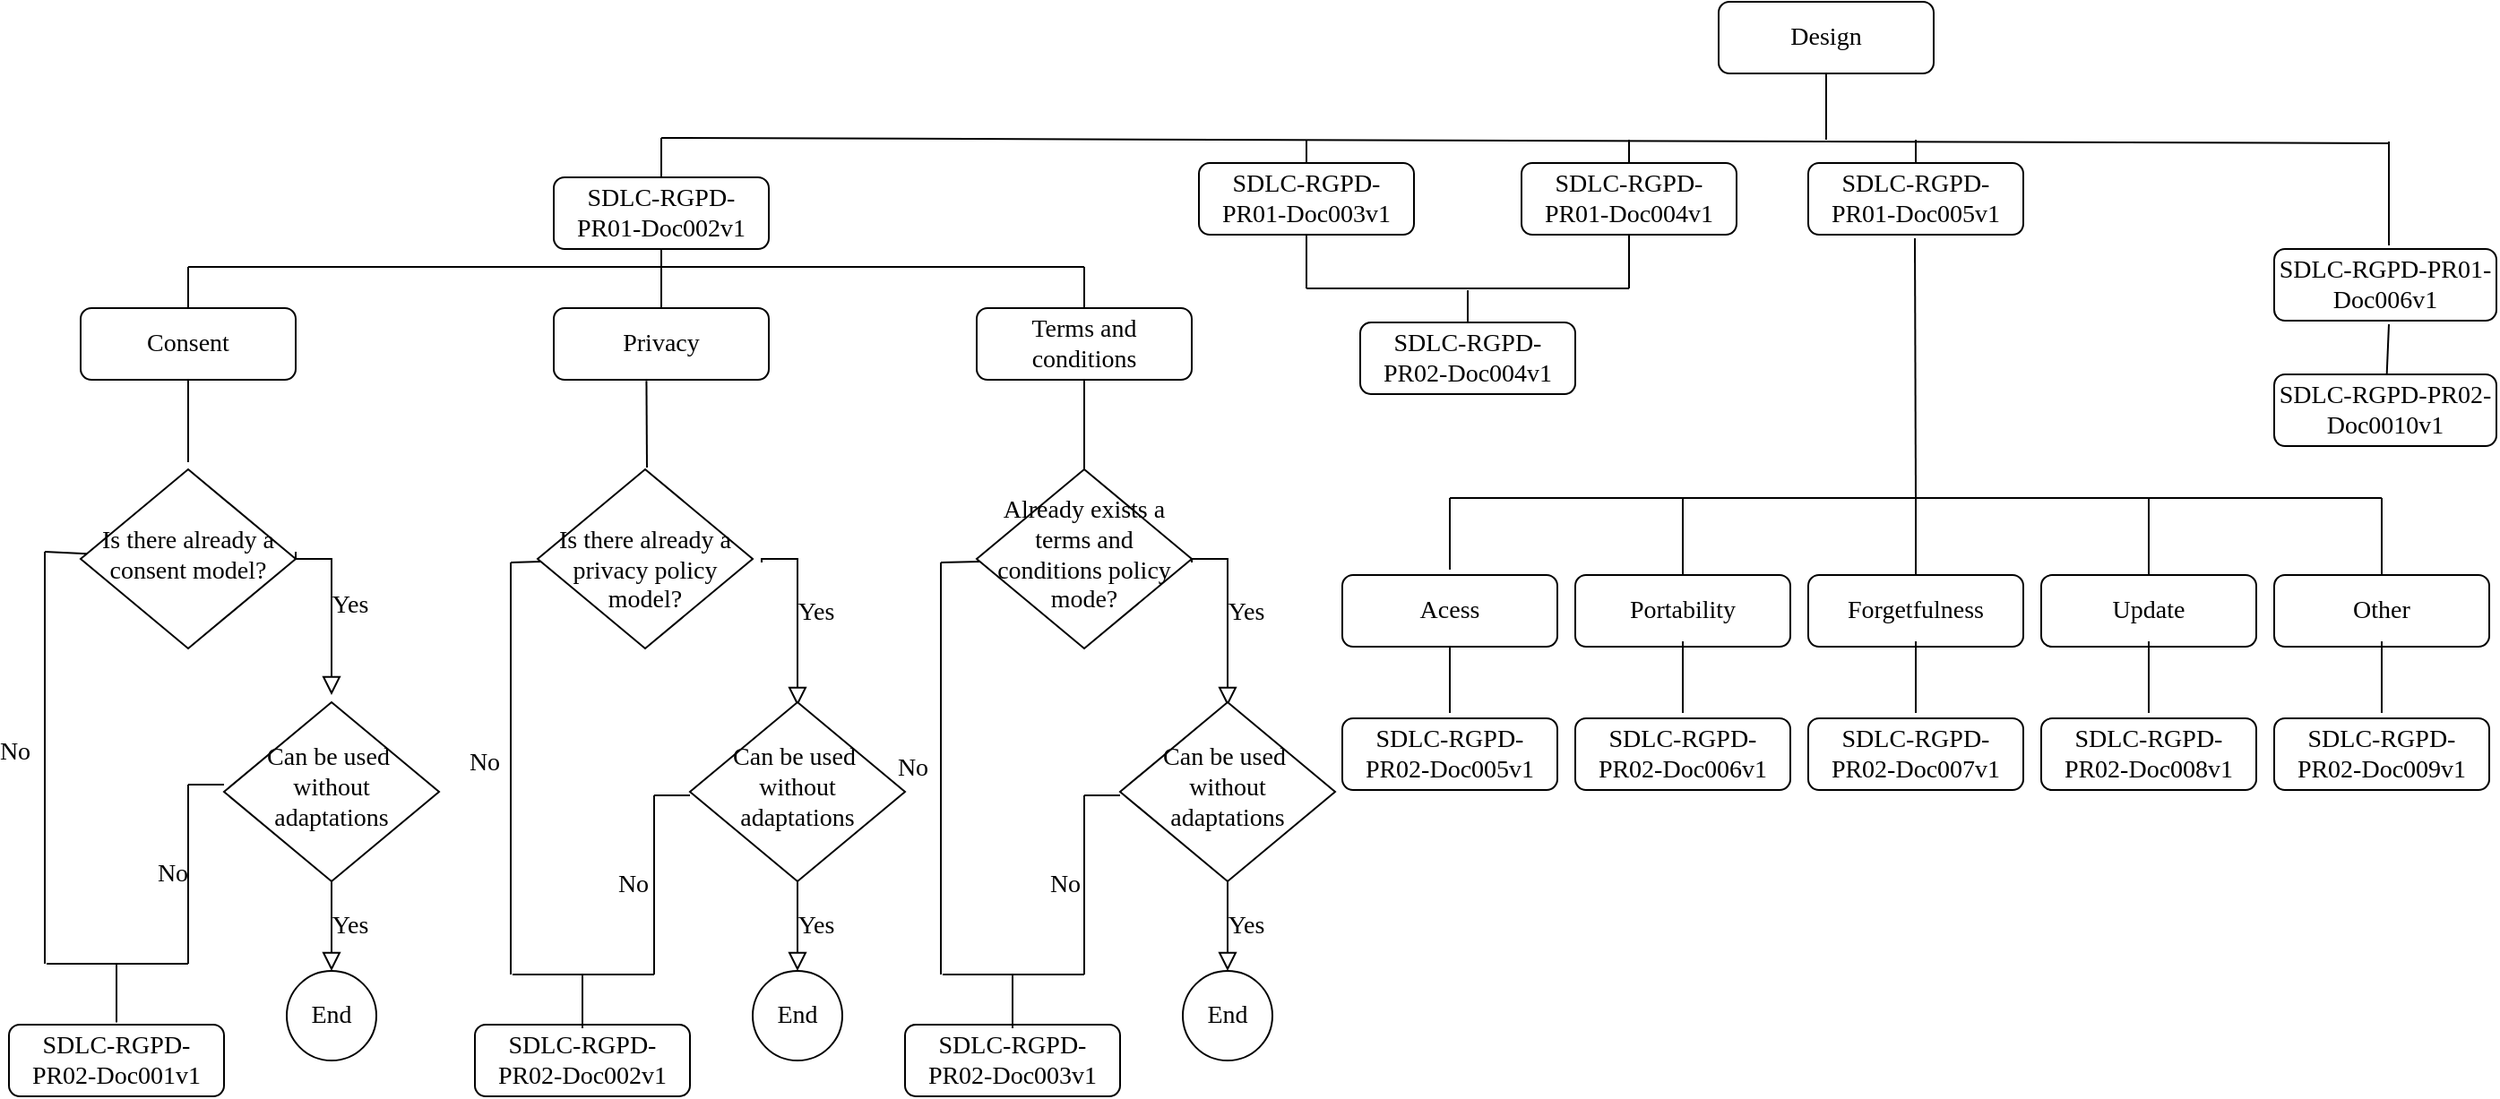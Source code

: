 <mxfile version="20.3.0" type="device"><diagram id="m41Mt6qgyjIkCpjuTk6R" name="Page-1"><mxGraphModel dx="1261" dy="821" grid="1" gridSize="10" guides="1" tooltips="1" connect="1" arrows="1" fold="1" page="1" pageScale="1" pageWidth="827" pageHeight="1169" math="0" shadow="0"><root><mxCell id="0"/><mxCell id="1" parent="0"/><mxCell id="5TVKso79k5xgkCnNVfbI-96" value="Design" style="rounded=1;whiteSpace=wrap;html=1;fontSize=14;glass=0;strokeWidth=1;shadow=0;fontStyle=0;direction=east;fontFamily=Verdana;" parent="1" vertex="1"><mxGeometry x="1474" y="540" width="120" height="40" as="geometry"/></mxCell><mxCell id="5TVKso79k5xgkCnNVfbI-97" value="SDLC-RGPD-PR02-Doc001v1" style="rounded=1;whiteSpace=wrap;html=1;fontSize=14;glass=0;strokeWidth=1;shadow=0;fontStyle=0;direction=east;fontFamily=Verdana;" parent="1" vertex="1"><mxGeometry x="520" y="1111" width="120" height="40" as="geometry"/></mxCell><mxCell id="5TVKso79k5xgkCnNVfbI-98" value="" style="endArrow=none;html=1;fontSize=14;fontStyle=0;fontFamily=Verdana;" parent="1" edge="1"><mxGeometry width="50" height="50" relative="1" as="geometry"><mxPoint x="884" y="616" as="sourcePoint"/><mxPoint x="1848" y="619" as="targetPoint"/></mxGeometry></mxCell><mxCell id="5TVKso79k5xgkCnNVfbI-99" value="" style="endArrow=none;html=1;exitX=0.5;exitY=0;exitDx=0;exitDy=0;fontSize=14;fontStyle=0;fontFamily=Verdana;" parent="1" source="5TVKso79k5xgkCnNVfbI-142" edge="1"><mxGeometry width="50" height="50" relative="1" as="geometry"><mxPoint x="884" y="634" as="sourcePoint"/><mxPoint x="884" y="616" as="targetPoint"/></mxGeometry></mxCell><mxCell id="5TVKso79k5xgkCnNVfbI-100" value="" style="endArrow=none;html=1;exitX=0.5;exitY=1;exitDx=0;exitDy=0;fontSize=14;fontStyle=0;entryX=0.5;entryY=1;entryDx=0;entryDy=0;fontFamily=Verdana;" parent="1" source="5TVKso79k5xgkCnNVfbI-101" edge="1"><mxGeometry width="50" height="50" relative="1" as="geometry"><mxPoint x="619.5" y="757" as="sourcePoint"/><mxPoint x="620" y="797" as="targetPoint"/></mxGeometry></mxCell><mxCell id="5TVKso79k5xgkCnNVfbI-101" value="Consent" style="rounded=1;whiteSpace=wrap;html=1;fontSize=14;glass=0;strokeWidth=1;shadow=0;fontStyle=0;direction=east;fontFamily=Verdana;" parent="1" vertex="1"><mxGeometry x="560" y="711" width="120" height="40" as="geometry"/></mxCell><mxCell id="5TVKso79k5xgkCnNVfbI-102" value="" style="endArrow=none;html=1;exitX=0.5;exitY=1;exitDx=0;exitDy=0;fontSize=14;fontStyle=0;fontFamily=Verdana;" parent="1" source="5TVKso79k5xgkCnNVfbI-165" edge="1"><mxGeometry width="50" height="50" relative="1" as="geometry"><mxPoint x="1413.5" y="672" as="sourcePoint"/><mxPoint x="1424" y="700" as="targetPoint"/></mxGeometry></mxCell><mxCell id="5TVKso79k5xgkCnNVfbI-103" value="" style="endArrow=none;html=1;entryX=0.5;entryY=0;entryDx=0;entryDy=0;fontSize=14;fontStyle=0;exitX=0.5;exitY=0;exitDx=0;exitDy=0;fontFamily=Verdana;" parent="1" target="5TVKso79k5xgkCnNVfbI-104" edge="1"><mxGeometry width="50" height="50" relative="1" as="geometry"><mxPoint x="1334" y="701" as="sourcePoint"/><mxPoint x="1323.5" y="721" as="targetPoint"/></mxGeometry></mxCell><mxCell id="5TVKso79k5xgkCnNVfbI-104" value="SDLC-RGPD-PR02-Doc004v1" style="rounded=1;whiteSpace=wrap;html=1;fontSize=14;glass=0;strokeWidth=1;shadow=0;fontStyle=0;direction=east;fontFamily=Verdana;" parent="1" vertex="1"><mxGeometry x="1274" y="719" width="120" height="40" as="geometry"/></mxCell><mxCell id="5TVKso79k5xgkCnNVfbI-105" value="" style="endArrow=none;html=1;fontSize=14;fontStyle=0;fontFamily=Verdana;" parent="1" edge="1"><mxGeometry width="50" height="50" relative="1" as="geometry"><mxPoint x="1244" y="700" as="sourcePoint"/><mxPoint x="1424" y="700" as="targetPoint"/><Array as="points"><mxPoint x="1334" y="700"/></Array></mxGeometry></mxCell><mxCell id="5TVKso79k5xgkCnNVfbI-106" value="" style="endArrow=none;html=1;exitX=0.5;exitY=0;exitDx=0;exitDy=0;fontSize=14;fontStyle=0;fontFamily=Verdana;" parent="1" source="5TVKso79k5xgkCnNVfbI-111" edge="1"><mxGeometry width="50" height="50" relative="1" as="geometry"><mxPoint x="1574" y="662" as="sourcePoint"/><mxPoint x="1584" y="617" as="targetPoint"/></mxGeometry></mxCell><mxCell id="5TVKso79k5xgkCnNVfbI-107" value="" style="endArrow=none;html=1;exitX=0.5;exitY=0;exitDx=0;exitDy=0;fontSize=14;fontStyle=0;fontFamily=Verdana;" parent="1" edge="1"><mxGeometry width="50" height="50" relative="1" as="geometry"><mxPoint x="1848" y="676" as="sourcePoint"/><mxPoint x="1848" y="618" as="targetPoint"/></mxGeometry></mxCell><mxCell id="5TVKso79k5xgkCnNVfbI-108" value="SDLC-RGPD-PR02-Doc0010v1" style="rounded=1;whiteSpace=wrap;html=1;fontSize=14;glass=0;strokeWidth=1;shadow=0;fontStyle=0;direction=east;fontFamily=Verdana;" parent="1" vertex="1"><mxGeometry x="1784" y="748" width="124" height="40" as="geometry"/></mxCell><mxCell id="5TVKso79k5xgkCnNVfbI-109" value="" style="endArrow=none;html=1;fontSize=14;fontStyle=0;fontFamily=Verdana;" parent="1" target="5TVKso79k5xgkCnNVfbI-108" edge="1"><mxGeometry width="50" height="50" relative="1" as="geometry"><mxPoint x="1848" y="720" as="sourcePoint"/><mxPoint x="1598" y="980" as="targetPoint"/></mxGeometry></mxCell><mxCell id="5TVKso79k5xgkCnNVfbI-110" value="" style="endArrow=none;html=1;exitX=0.5;exitY=1;exitDx=0;exitDy=0;fontSize=14;fontStyle=0;fontFamily=Verdana;" parent="1" edge="1" source="5TVKso79k5xgkCnNVfbI-164"><mxGeometry width="50" height="50" relative="1" as="geometry"><mxPoint x="1259" y="653" as="sourcePoint"/><mxPoint x="1244" y="700" as="targetPoint"/></mxGeometry></mxCell><mxCell id="5TVKso79k5xgkCnNVfbI-111" value="SDLC-RGPD-PR01-Doc005v1" style="rounded=1;whiteSpace=wrap;html=1;fontSize=14;glass=0;strokeWidth=1;shadow=0;fontStyle=0;direction=east;fontFamily=Verdana;" parent="1" vertex="1"><mxGeometry x="1524" y="630" width="120" height="40" as="geometry"/></mxCell><mxCell id="5TVKso79k5xgkCnNVfbI-112" value="SDLC-RGPD-PR01-Doc006v1" style="rounded=1;whiteSpace=wrap;html=1;fontSize=14;glass=0;strokeWidth=1;shadow=0;fontStyle=0;direction=east;fontFamily=Verdana;" parent="1" vertex="1"><mxGeometry x="1784" y="678" width="124" height="40" as="geometry"/></mxCell><mxCell id="5TVKso79k5xgkCnNVfbI-113" value="Is there already a consent model?" style="rhombus;whiteSpace=wrap;html=1;shadow=0;fontFamily=Verdana;fontSize=14;align=center;strokeWidth=1;spacing=6;spacingTop=-4;fontStyle=0;direction=east;" parent="1" vertex="1"><mxGeometry x="560" y="801" width="120" height="100" as="geometry"/></mxCell><mxCell id="5TVKso79k5xgkCnNVfbI-114" value="Yes" style="edgeStyle=orthogonalEdgeStyle;rounded=0;html=1;jettySize=auto;orthogonalLoop=1;fontSize=14;endArrow=block;endFill=0;endSize=8;strokeWidth=1;shadow=0;labelBackgroundColor=none;exitX=1;exitY=0.5;exitDx=0;exitDy=0;fontStyle=0;fontFamily=Verdana;" parent="1" edge="1"><mxGeometry y="10" relative="1" as="geometry"><mxPoint as="offset"/><mxPoint x="680" y="847" as="sourcePoint"/><mxPoint x="700" y="927" as="targetPoint"/><Array as="points"><mxPoint x="700" y="851"/></Array></mxGeometry></mxCell><mxCell id="5TVKso79k5xgkCnNVfbI-115" value="&lt;div style=&quot;font-size: 14px;&quot;&gt;&lt;br style=&quot;font-size: 14px;&quot;&gt;&lt;/div&gt;&lt;div style=&quot;font-size: 14px;&quot;&gt;Can be used&amp;nbsp;&lt;/div&gt;&lt;div style=&quot;font-size: 14px;&quot;&gt;without adaptations&lt;/div&gt;&lt;div style=&quot;font-size: 14px;&quot;&gt;&lt;br style=&quot;font-size: 14px;&quot;&gt;&lt;/div&gt;" style="rhombus;whiteSpace=wrap;html=1;shadow=0;fontFamily=Verdana;fontSize=14;align=center;strokeWidth=1;spacing=6;spacingTop=-4;fontStyle=0;direction=east;" parent="1" vertex="1"><mxGeometry x="640" y="931" width="120" height="100" as="geometry"/></mxCell><mxCell id="5TVKso79k5xgkCnNVfbI-116" value="Yes" style="edgeStyle=orthogonalEdgeStyle;rounded=0;html=1;jettySize=auto;orthogonalLoop=1;fontSize=14;endArrow=block;endFill=0;endSize=8;strokeWidth=1;shadow=0;labelBackgroundColor=none;exitX=0.5;exitY=1;exitDx=0;exitDy=0;fontStyle=0;entryX=0.5;entryY=0;entryDx=0;entryDy=0;fontFamily=Verdana;" parent="1" edge="1" target="5TVKso79k5xgkCnNVfbI-117" source="5TVKso79k5xgkCnNVfbI-115"><mxGeometry y="10" relative="1" as="geometry"><mxPoint as="offset"/><mxPoint x="760" y="977" as="sourcePoint"/><mxPoint x="800" y="977" as="targetPoint"/><Array as="points"><mxPoint x="700" y="1051"/><mxPoint x="700" y="1051"/></Array></mxGeometry></mxCell><mxCell id="5TVKso79k5xgkCnNVfbI-117" value="End" style="ellipse;whiteSpace=wrap;html=1;fontSize=14;fontStyle=0;direction=east;fontFamily=Verdana;" parent="1" vertex="1"><mxGeometry x="675" y="1081" width="50" height="50" as="geometry"/></mxCell><mxCell id="5TVKso79k5xgkCnNVfbI-118" value="" style="endArrow=none;html=1;fontSize=14;fontStyle=0;fontFamily=Verdana;" parent="1" edge="1"><mxGeometry width="50" height="50" relative="1" as="geometry"><mxPoint x="540" y="847" as="sourcePoint"/><mxPoint x="540" y="1077" as="targetPoint"/></mxGeometry></mxCell><mxCell id="5TVKso79k5xgkCnNVfbI-119" value="No" style="text;html=1;align=center;verticalAlign=middle;resizable=0;points=[];fontSize=14;fontStyle=0;fontFamily=Verdana;" parent="5TVKso79k5xgkCnNVfbI-118" vertex="1" connectable="0"><mxGeometry relative="1" as="geometry"><mxPoint x="-17" y="-3" as="offset"/></mxGeometry></mxCell><mxCell id="5TVKso79k5xgkCnNVfbI-120" value="" style="endArrow=none;html=1;fontSize=14;fontStyle=0;fontFamily=Verdana;" parent="1" target="5TVKso79k5xgkCnNVfbI-113" edge="1"><mxGeometry width="50" height="50" relative="1" as="geometry"><mxPoint x="540" y="847" as="sourcePoint"/><mxPoint x="630" y="807" as="targetPoint"/></mxGeometry></mxCell><mxCell id="5TVKso79k5xgkCnNVfbI-121" value="" style="endArrow=none;html=1;fontSize=14;fontStyle=0;fontFamily=Verdana;" parent="1" edge="1"><mxGeometry width="50" height="50" relative="1" as="geometry"><mxPoint x="620" y="977" as="sourcePoint"/><mxPoint x="620" y="1077" as="targetPoint"/></mxGeometry></mxCell><mxCell id="5TVKso79k5xgkCnNVfbI-122" value="No" style="text;html=1;align=center;verticalAlign=middle;resizable=0;points=[];fontSize=14;fontStyle=0;fontFamily=Verdana;" parent="5TVKso79k5xgkCnNVfbI-121" vertex="1" connectable="0"><mxGeometry relative="1" as="geometry"><mxPoint x="-9" as="offset"/></mxGeometry></mxCell><mxCell id="5TVKso79k5xgkCnNVfbI-123" value="" style="endArrow=none;html=1;fontSize=14;fontStyle=0;fontFamily=Verdana;" parent="1" edge="1"><mxGeometry width="50" height="50" relative="1" as="geometry"><mxPoint x="620" y="977" as="sourcePoint"/><mxPoint x="640" y="977" as="targetPoint"/></mxGeometry></mxCell><mxCell id="5TVKso79k5xgkCnNVfbI-124" value="" style="endArrow=none;html=1;fontSize=14;fontStyle=0;fontFamily=Verdana;" parent="1" edge="1"><mxGeometry width="50" height="50" relative="1" as="geometry"><mxPoint x="541" y="1077" as="sourcePoint"/><mxPoint x="620" y="1077" as="targetPoint"/></mxGeometry></mxCell><mxCell id="5TVKso79k5xgkCnNVfbI-125" value="" style="endArrow=none;html=1;fontSize=14;fontStyle=0;fontFamily=Verdana;" parent="1" edge="1"><mxGeometry width="50" height="50" relative="1" as="geometry"><mxPoint x="580" y="1077" as="sourcePoint"/><mxPoint x="580" y="1107" as="targetPoint"/><Array as="points"><mxPoint x="580" y="1111"/></Array></mxGeometry></mxCell><mxCell id="5TVKso79k5xgkCnNVfbI-126" value="SDLC-RGPD-PR02-Doc002v1" style="rounded=1;whiteSpace=wrap;html=1;fontSize=14;glass=0;strokeWidth=1;shadow=0;fontStyle=0;direction=east;fontFamily=Verdana;" parent="1" vertex="1"><mxGeometry x="780" y="1111" width="120" height="40" as="geometry"/></mxCell><mxCell id="5TVKso79k5xgkCnNVfbI-127" value="" style="endArrow=none;html=1;fontSize=14;fontStyle=0;exitX=0.431;exitY=1.017;exitDx=0;exitDy=0;exitPerimeter=0;fontFamily=Verdana;" parent="1" source="5TVKso79k5xgkCnNVfbI-128" edge="1"><mxGeometry width="50" height="50" relative="1" as="geometry"><mxPoint x="874" y="750" as="sourcePoint"/><mxPoint x="876" y="800" as="targetPoint"/></mxGeometry></mxCell><mxCell id="5TVKso79k5xgkCnNVfbI-128" value="Privacy" style="rounded=1;whiteSpace=wrap;html=1;fontSize=14;glass=0;strokeWidth=1;shadow=0;fontStyle=0;direction=east;fontFamily=Verdana;" parent="1" vertex="1"><mxGeometry x="824" y="711" width="120" height="40" as="geometry"/></mxCell><mxCell id="5TVKso79k5xgkCnNVfbI-129" value="&lt;div style=&quot;font-size: 14px;&quot;&gt;&lt;br style=&quot;font-size: 14px;&quot;&gt;&lt;/div&gt;&lt;div style=&quot;font-size: 14px;&quot;&gt;&lt;br style=&quot;font-size: 14px;&quot;&gt;&lt;/div&gt;&lt;div style=&quot;font-size: 14px;&quot;&gt;Is there already a privacy policy model?&lt;/div&gt;&lt;div style=&quot;font-size: 14px;&quot;&gt;&lt;br style=&quot;font-size: 14px;&quot;&gt;&lt;/div&gt;" style="rhombus;whiteSpace=wrap;html=1;shadow=0;fontFamily=Verdana;fontSize=14;align=center;strokeWidth=1;spacing=6;spacingTop=-4;fontStyle=0;direction=east;" parent="1" vertex="1"><mxGeometry x="815" y="801" width="120" height="100" as="geometry"/></mxCell><mxCell id="5TVKso79k5xgkCnNVfbI-130" value="Yes" style="edgeStyle=orthogonalEdgeStyle;rounded=0;html=1;jettySize=auto;orthogonalLoop=1;fontSize=14;endArrow=block;endFill=0;endSize=8;strokeWidth=1;shadow=0;labelBackgroundColor=none;exitX=1;exitY=0.5;exitDx=0;exitDy=0;fontStyle=0;fontFamily=Verdana;" parent="1" edge="1"><mxGeometry y="10" relative="1" as="geometry"><mxPoint as="offset"/><mxPoint x="940" y="853" as="sourcePoint"/><mxPoint x="960" y="933" as="targetPoint"/><Array as="points"><mxPoint x="960" y="851"/></Array></mxGeometry></mxCell><mxCell id="5TVKso79k5xgkCnNVfbI-131" value="&lt;div style=&quot;font-size: 14px;&quot;&gt;&lt;br style=&quot;font-size: 14px;&quot;&gt;&lt;/div&gt;&lt;div style=&quot;font-size: 14px;&quot;&gt;Can be used&amp;nbsp;&lt;/div&gt;&lt;div style=&quot;font-size: 14px;&quot;&gt;without adaptations&lt;/div&gt;&lt;div style=&quot;font-size: 14px;&quot;&gt;&lt;br style=&quot;font-size: 14px;&quot;&gt;&lt;/div&gt;" style="rhombus;whiteSpace=wrap;html=1;shadow=0;fontFamily=Verdana;fontSize=14;align=center;strokeWidth=1;spacing=6;spacingTop=-4;fontStyle=0;direction=east;" parent="1" vertex="1"><mxGeometry x="900" y="931" width="120" height="100" as="geometry"/></mxCell><mxCell id="5TVKso79k5xgkCnNVfbI-132" value="Yes" style="edgeStyle=orthogonalEdgeStyle;rounded=0;html=1;jettySize=auto;orthogonalLoop=1;fontSize=14;endArrow=block;endFill=0;endSize=8;strokeWidth=1;shadow=0;labelBackgroundColor=none;exitX=0.5;exitY=1;exitDx=0;exitDy=0;fontStyle=0;entryX=0.5;entryY=0;entryDx=0;entryDy=0;fontFamily=Verdana;" parent="1" edge="1" target="5TVKso79k5xgkCnNVfbI-133" source="5TVKso79k5xgkCnNVfbI-131"><mxGeometry y="10" relative="1" as="geometry"><mxPoint as="offset"/><mxPoint x="1020" y="983" as="sourcePoint"/><mxPoint x="1060" y="983" as="targetPoint"/><Array as="points"/></mxGeometry></mxCell><mxCell id="5TVKso79k5xgkCnNVfbI-133" value="End" style="ellipse;whiteSpace=wrap;html=1;fontSize=14;fontStyle=0;direction=east;fontFamily=Verdana;" parent="1" vertex="1"><mxGeometry x="935" y="1081" width="50" height="50" as="geometry"/></mxCell><mxCell id="5TVKso79k5xgkCnNVfbI-134" value="" style="endArrow=none;html=1;fontSize=14;fontStyle=0;fontFamily=Verdana;" parent="1" edge="1"><mxGeometry width="50" height="50" relative="1" as="geometry"><mxPoint x="800" y="853" as="sourcePoint"/><mxPoint x="800" y="1083" as="targetPoint"/></mxGeometry></mxCell><mxCell id="5TVKso79k5xgkCnNVfbI-135" value="No" style="text;html=1;align=center;verticalAlign=middle;resizable=0;points=[];fontSize=14;fontStyle=0;fontFamily=Verdana;" parent="5TVKso79k5xgkCnNVfbI-134" vertex="1" connectable="0"><mxGeometry relative="1" as="geometry"><mxPoint x="-15" y="-3" as="offset"/></mxGeometry></mxCell><mxCell id="5TVKso79k5xgkCnNVfbI-136" value="" style="endArrow=none;html=1;fontSize=14;fontStyle=0;fontFamily=Verdana;" parent="1" target="5TVKso79k5xgkCnNVfbI-129" edge="1"><mxGeometry width="50" height="50" relative="1" as="geometry"><mxPoint x="800" y="853" as="sourcePoint"/><mxPoint x="890" y="813" as="targetPoint"/></mxGeometry></mxCell><mxCell id="5TVKso79k5xgkCnNVfbI-137" value="" style="endArrow=none;html=1;fontSize=14;fontStyle=0;fontFamily=Verdana;" parent="1" edge="1"><mxGeometry width="50" height="50" relative="1" as="geometry"><mxPoint x="880" y="983" as="sourcePoint"/><mxPoint x="880" y="1083" as="targetPoint"/></mxGeometry></mxCell><mxCell id="5TVKso79k5xgkCnNVfbI-138" value="No" style="text;html=1;align=center;verticalAlign=middle;resizable=0;points=[];fontSize=14;fontStyle=0;fontFamily=Verdana;" parent="5TVKso79k5xgkCnNVfbI-137" vertex="1" connectable="0"><mxGeometry relative="1" as="geometry"><mxPoint x="-12" as="offset"/></mxGeometry></mxCell><mxCell id="5TVKso79k5xgkCnNVfbI-139" value="" style="endArrow=none;html=1;fontSize=14;fontStyle=0;fontFamily=Verdana;" parent="1" edge="1"><mxGeometry width="50" height="50" relative="1" as="geometry"><mxPoint x="880" y="983" as="sourcePoint"/><mxPoint x="900" y="983" as="targetPoint"/></mxGeometry></mxCell><mxCell id="5TVKso79k5xgkCnNVfbI-140" value="" style="endArrow=none;html=1;fontSize=14;fontStyle=0;fontFamily=Verdana;" parent="1" edge="1"><mxGeometry width="50" height="50" relative="1" as="geometry"><mxPoint x="801" y="1083" as="sourcePoint"/><mxPoint x="880" y="1083" as="targetPoint"/></mxGeometry></mxCell><mxCell id="5TVKso79k5xgkCnNVfbI-141" value="" style="endArrow=none;html=1;fontSize=14;fontStyle=0;fontFamily=Verdana;" parent="1" edge="1"><mxGeometry width="50" height="50" relative="1" as="geometry"><mxPoint x="840" y="1083" as="sourcePoint"/><mxPoint x="840" y="1113" as="targetPoint"/><Array as="points"><mxPoint x="840" y="1111"/></Array></mxGeometry></mxCell><mxCell id="5TVKso79k5xgkCnNVfbI-142" value="SDLC-RGPD-PR01-Doc002v1" style="rounded=1;whiteSpace=wrap;html=1;fontSize=14;glass=0;strokeWidth=1;shadow=0;fontStyle=0;direction=east;fontFamily=Verdana;" parent="1" vertex="1"><mxGeometry x="824" y="638" width="120" height="40" as="geometry"/></mxCell><mxCell id="5TVKso79k5xgkCnNVfbI-143" value="" style="endArrow=none;html=1;fontSize=14;fontStyle=0;fontFamily=Verdana;" parent="1" edge="1"><mxGeometry width="50" height="50" relative="1" as="geometry"><mxPoint x="620" y="688" as="sourcePoint"/><mxPoint x="1120" y="688" as="targetPoint"/></mxGeometry></mxCell><mxCell id="5TVKso79k5xgkCnNVfbI-145" value="" style="endArrow=none;html=1;entryX=0.5;entryY=0;entryDx=0;entryDy=0;fontSize=14;fontStyle=0;exitX=0.5;exitY=0;exitDx=0;exitDy=0;fontFamily=Verdana;" parent="1" target="5TVKso79k5xgkCnNVfbI-101" edge="1"><mxGeometry width="50" height="50" relative="1" as="geometry"><mxPoint x="620" y="688" as="sourcePoint"/><mxPoint x="750" y="698" as="targetPoint"/></mxGeometry></mxCell><mxCell id="5TVKso79k5xgkCnNVfbI-146" value="" style="endArrow=none;html=1;entryX=0.5;entryY=0;entryDx=0;entryDy=0;fontSize=14;fontStyle=0;exitX=0.5;exitY=1;exitDx=0;exitDy=0;fontFamily=Verdana;" parent="1" target="5TVKso79k5xgkCnNVfbI-128" edge="1" source="5TVKso79k5xgkCnNVfbI-142"><mxGeometry width="50" height="50" relative="1" as="geometry"><mxPoint x="880" y="690" as="sourcePoint"/><mxPoint x="560" y="718" as="targetPoint"/></mxGeometry></mxCell><mxCell id="5TVKso79k5xgkCnNVfbI-147" value="SDLC-RGPD-PR02-Doc003v1" style="rounded=1;whiteSpace=wrap;html=1;fontSize=14;glass=0;strokeWidth=1;shadow=0;fontStyle=0;direction=east;fontFamily=Verdana;" parent="1" vertex="1"><mxGeometry x="1020" y="1111" width="120" height="40" as="geometry"/></mxCell><mxCell id="5TVKso79k5xgkCnNVfbI-148" value="" style="endArrow=none;html=1;exitX=0.5;exitY=1;exitDx=0;exitDy=0;fontSize=14;fontStyle=0;entryX=0.5;entryY=1;entryDx=0;entryDy=0;fontFamily=Verdana;" parent="1" source="5TVKso79k5xgkCnNVfbI-149" edge="1"><mxGeometry width="50" height="50" relative="1" as="geometry"><mxPoint x="1119.5" y="763" as="sourcePoint"/><mxPoint x="1120" y="803" as="targetPoint"/></mxGeometry></mxCell><mxCell id="5TVKso79k5xgkCnNVfbI-149" value="Terms and conditions" style="rounded=1;whiteSpace=wrap;html=1;fontSize=14;glass=0;strokeWidth=1;shadow=0;fontStyle=0;direction=east;fontFamily=Verdana;" parent="1" vertex="1"><mxGeometry x="1060" y="711" width="120" height="40" as="geometry"/></mxCell><mxCell id="5TVKso79k5xgkCnNVfbI-150" value="Already exists a terms and conditions policy mode?" style="rhombus;whiteSpace=wrap;html=1;shadow=0;fontFamily=Verdana;fontSize=14;align=center;strokeWidth=1;spacing=6;spacingTop=-4;fontStyle=0;direction=east;" parent="1" vertex="1"><mxGeometry x="1060" y="801" width="120" height="100" as="geometry"/></mxCell><mxCell id="5TVKso79k5xgkCnNVfbI-151" value="Yes" style="edgeStyle=orthogonalEdgeStyle;rounded=0;html=1;jettySize=auto;orthogonalLoop=1;fontSize=14;endArrow=block;endFill=0;endSize=8;strokeWidth=1;shadow=0;labelBackgroundColor=none;exitX=1;exitY=0.5;exitDx=0;exitDy=0;fontStyle=0;fontFamily=Verdana;" parent="1" edge="1"><mxGeometry y="10" relative="1" as="geometry"><mxPoint as="offset"/><mxPoint x="1180" y="853" as="sourcePoint"/><mxPoint x="1200" y="933" as="targetPoint"/><Array as="points"><mxPoint x="1200" y="851"/></Array></mxGeometry></mxCell><mxCell id="5TVKso79k5xgkCnNVfbI-152" value="&lt;div style=&quot;font-size: 14px;&quot;&gt;&lt;br class=&quot;Apple-interchange-newline&quot; style=&quot;font-size: 14px;&quot;&gt;Can be used&amp;nbsp;&lt;/div&gt;&lt;div style=&quot;font-size: 14px;&quot;&gt;without adaptations&lt;/div&gt;&lt;div style=&quot;font-size: 14px;&quot;&gt;&lt;br style=&quot;font-size: 14px;&quot;&gt;&lt;/div&gt;" style="rhombus;whiteSpace=wrap;html=1;shadow=0;fontFamily=Verdana;fontSize=14;align=center;strokeWidth=1;spacing=6;spacingTop=-4;fontStyle=0;direction=east;" parent="1" vertex="1"><mxGeometry x="1140" y="931" width="120" height="100" as="geometry"/></mxCell><mxCell id="5TVKso79k5xgkCnNVfbI-153" value="Yes" style="edgeStyle=orthogonalEdgeStyle;rounded=0;html=1;jettySize=auto;orthogonalLoop=1;fontSize=14;endArrow=block;endFill=0;endSize=8;strokeWidth=1;shadow=0;labelBackgroundColor=none;exitX=0.5;exitY=1;exitDx=0;exitDy=0;fontStyle=0;entryX=0.5;entryY=0;entryDx=0;entryDy=0;fontFamily=Verdana;" parent="1" edge="1" target="5TVKso79k5xgkCnNVfbI-154" source="5TVKso79k5xgkCnNVfbI-152"><mxGeometry y="10" relative="1" as="geometry"><mxPoint as="offset"/><mxPoint x="1260" y="983" as="sourcePoint"/><mxPoint x="1300" y="983" as="targetPoint"/><Array as="points"/></mxGeometry></mxCell><mxCell id="5TVKso79k5xgkCnNVfbI-154" value="End" style="ellipse;whiteSpace=wrap;html=1;fontSize=14;fontStyle=0;direction=east;fontFamily=Verdana;" parent="1" vertex="1"><mxGeometry x="1175" y="1081" width="50" height="50" as="geometry"/></mxCell><mxCell id="5TVKso79k5xgkCnNVfbI-155" value="" style="endArrow=none;html=1;fontSize=14;fontStyle=0;fontFamily=Verdana;" parent="1" edge="1"><mxGeometry width="50" height="50" relative="1" as="geometry"><mxPoint x="1040" y="853" as="sourcePoint"/><mxPoint x="1040" y="1083" as="targetPoint"/></mxGeometry></mxCell><mxCell id="5TVKso79k5xgkCnNVfbI-156" value="No" style="text;html=1;align=center;verticalAlign=middle;resizable=0;points=[];fontSize=14;fontStyle=0;fontFamily=Verdana;" parent="5TVKso79k5xgkCnNVfbI-155" vertex="1" connectable="0"><mxGeometry relative="1" as="geometry"><mxPoint x="-16" as="offset"/></mxGeometry></mxCell><mxCell id="5TVKso79k5xgkCnNVfbI-157" value="" style="endArrow=none;html=1;fontSize=14;fontStyle=0;fontFamily=Verdana;" parent="1" target="5TVKso79k5xgkCnNVfbI-150" edge="1"><mxGeometry width="50" height="50" relative="1" as="geometry"><mxPoint x="1040" y="853" as="sourcePoint"/><mxPoint x="1130" y="813" as="targetPoint"/></mxGeometry></mxCell><mxCell id="5TVKso79k5xgkCnNVfbI-158" value="" style="endArrow=none;html=1;fontSize=14;fontStyle=0;fontFamily=Verdana;" parent="1" edge="1"><mxGeometry width="50" height="50" relative="1" as="geometry"><mxPoint x="1120" y="983" as="sourcePoint"/><mxPoint x="1120" y="1083" as="targetPoint"/></mxGeometry></mxCell><mxCell id="5TVKso79k5xgkCnNVfbI-159" value="No" style="text;html=1;align=center;verticalAlign=middle;resizable=0;points=[];fontSize=14;fontStyle=0;fontFamily=Verdana;" parent="5TVKso79k5xgkCnNVfbI-158" vertex="1" connectable="0"><mxGeometry relative="1" as="geometry"><mxPoint x="-11" as="offset"/></mxGeometry></mxCell><mxCell id="5TVKso79k5xgkCnNVfbI-160" value="" style="endArrow=none;html=1;fontSize=14;fontStyle=0;fontFamily=Verdana;" parent="1" edge="1"><mxGeometry width="50" height="50" relative="1" as="geometry"><mxPoint x="1120" y="983" as="sourcePoint"/><mxPoint x="1140" y="983" as="targetPoint"/></mxGeometry></mxCell><mxCell id="5TVKso79k5xgkCnNVfbI-161" value="" style="endArrow=none;html=1;fontSize=14;fontStyle=0;fontFamily=Verdana;" parent="1" edge="1"><mxGeometry width="50" height="50" relative="1" as="geometry"><mxPoint x="1041" y="1083" as="sourcePoint"/><mxPoint x="1120" y="1083" as="targetPoint"/></mxGeometry></mxCell><mxCell id="5TVKso79k5xgkCnNVfbI-162" value="" style="endArrow=none;html=1;fontSize=14;fontStyle=0;fontFamily=Verdana;" parent="1" edge="1"><mxGeometry width="50" height="50" relative="1" as="geometry"><mxPoint x="1080" y="1083" as="sourcePoint"/><mxPoint x="1080" y="1113" as="targetPoint"/><Array as="points"><mxPoint x="1080" y="1111"/></Array></mxGeometry></mxCell><mxCell id="5TVKso79k5xgkCnNVfbI-163" value="" style="endArrow=none;html=1;entryX=0.5;entryY=0;entryDx=0;entryDy=0;fontSize=14;fontStyle=0;exitX=0.5;exitY=0;exitDx=0;exitDy=0;fontFamily=Verdana;" parent="1" target="5TVKso79k5xgkCnNVfbI-149" edge="1"><mxGeometry width="50" height="50" relative="1" as="geometry"><mxPoint x="1120" y="688" as="sourcePoint"/><mxPoint x="890" y="723" as="targetPoint"/></mxGeometry></mxCell><mxCell id="5TVKso79k5xgkCnNVfbI-164" value="SDLC-RGPD-PR01-Doc003v1" style="rounded=1;whiteSpace=wrap;html=1;fontSize=14;glass=0;strokeWidth=1;shadow=0;fontStyle=0;direction=east;fontFamily=Verdana;" parent="1" vertex="1"><mxGeometry x="1184" y="630" width="120" height="40" as="geometry"/></mxCell><mxCell id="5TVKso79k5xgkCnNVfbI-165" value="SDLC-RGPD-PR01-Doc004v1" style="rounded=1;whiteSpace=wrap;html=1;fontSize=14;glass=0;strokeWidth=1;shadow=0;fontStyle=0;direction=east;fontFamily=Verdana;" parent="1" vertex="1"><mxGeometry x="1364" y="630" width="120" height="40" as="geometry"/></mxCell><mxCell id="5TVKso79k5xgkCnNVfbI-166" value="" style="endArrow=none;html=1;entryX=0.5;entryY=0;entryDx=0;entryDy=0;fontSize=14;fontStyle=0;exitX=0.5;exitY=0;exitDx=0;exitDy=0;fontFamily=Verdana;" parent="1" target="5TVKso79k5xgkCnNVfbI-164" edge="1"><mxGeometry width="50" height="50" relative="1" as="geometry"><mxPoint x="1244" y="617" as="sourcePoint"/><mxPoint x="1474" y="637" as="targetPoint"/></mxGeometry></mxCell><mxCell id="5TVKso79k5xgkCnNVfbI-167" value="" style="endArrow=none;html=1;entryX=0.5;entryY=0;entryDx=0;entryDy=0;fontSize=14;fontStyle=0;exitX=0.5;exitY=0;exitDx=0;exitDy=0;fontFamily=Verdana;" parent="1" target="5TVKso79k5xgkCnNVfbI-165" edge="1"><mxGeometry width="50" height="50" relative="1" as="geometry"><mxPoint x="1424" y="617" as="sourcePoint"/><mxPoint x="1484" y="647" as="targetPoint"/></mxGeometry></mxCell><mxCell id="5TVKso79k5xgkCnNVfbI-168" value="" style="endArrow=none;html=1;exitX=0.5;exitY=1;exitDx=0;exitDy=0;fontSize=14;fontStyle=0;fontFamily=Verdana;" parent="1" edge="1"><mxGeometry width="50" height="50" relative="1" as="geometry"><mxPoint x="1583.5" y="672" as="sourcePoint"/><mxPoint x="1584" y="817" as="targetPoint"/></mxGeometry></mxCell><mxCell id="5TVKso79k5xgkCnNVfbI-169" value="" style="endArrow=none;html=1;fontSize=14;fontStyle=0;fontFamily=Verdana;" parent="1" edge="1"><mxGeometry width="50" height="50" relative="1" as="geometry"><mxPoint x="1324" y="817" as="sourcePoint"/><mxPoint x="1844" y="817" as="targetPoint"/></mxGeometry></mxCell><mxCell id="5TVKso79k5xgkCnNVfbI-170" value="" style="endArrow=none;html=1;fontSize=14;fontStyle=0;fontFamily=Verdana;" parent="1" edge="1"><mxGeometry width="50" height="50" relative="1" as="geometry"><mxPoint x="1324" y="817" as="sourcePoint"/><mxPoint x="1324" y="857" as="targetPoint"/></mxGeometry></mxCell><mxCell id="5TVKso79k5xgkCnNVfbI-171" value="Acess" style="rounded=1;whiteSpace=wrap;html=1;fontSize=14;glass=0;strokeWidth=1;shadow=0;fontStyle=0;direction=east;fontFamily=Verdana;" parent="1" vertex="1"><mxGeometry x="1264" y="860" width="120" height="40" as="geometry"/></mxCell><mxCell id="5TVKso79k5xgkCnNVfbI-172" value="Portability" style="rounded=1;whiteSpace=wrap;html=1;fontSize=14;glass=0;strokeWidth=1;shadow=0;fontStyle=0;direction=east;fontFamily=Verdana;" parent="1" vertex="1"><mxGeometry x="1394" y="860" width="120" height="40" as="geometry"/></mxCell><mxCell id="5TVKso79k5xgkCnNVfbI-173" value="Forgetfulness" style="rounded=1;whiteSpace=wrap;html=1;fontSize=14;glass=0;strokeWidth=1;shadow=0;fontStyle=0;direction=east;fontFamily=Verdana;" parent="1" vertex="1"><mxGeometry x="1524" y="860" width="120" height="40" as="geometry"/></mxCell><mxCell id="5TVKso79k5xgkCnNVfbI-174" value="Update" style="rounded=1;whiteSpace=wrap;html=1;fontSize=14;glass=0;strokeWidth=1;shadow=0;fontStyle=0;direction=east;fontFamily=Verdana;" parent="1" vertex="1"><mxGeometry x="1654" y="860" width="120" height="40" as="geometry"/></mxCell><mxCell id="5TVKso79k5xgkCnNVfbI-175" value="Other" style="rounded=1;whiteSpace=wrap;html=1;fontSize=14;glass=0;strokeWidth=1;shadow=0;fontStyle=0;direction=east;fontFamily=Verdana;" parent="1" vertex="1"><mxGeometry x="1784" y="860" width="120" height="40" as="geometry"/></mxCell><mxCell id="5TVKso79k5xgkCnNVfbI-176" value="" style="endArrow=none;html=1;entryX=0.5;entryY=0;entryDx=0;entryDy=0;fontSize=14;fontStyle=0;exitX=0.5;exitY=0;exitDx=0;exitDy=0;fontFamily=Verdana;" parent="1" target="5TVKso79k5xgkCnNVfbI-172" edge="1"><mxGeometry width="50" height="50" relative="1" as="geometry"><mxPoint x="1454" y="817" as="sourcePoint"/><mxPoint x="1334" y="867" as="targetPoint"/></mxGeometry></mxCell><mxCell id="5TVKso79k5xgkCnNVfbI-177" value="" style="endArrow=none;html=1;entryX=0.5;entryY=0;entryDx=0;entryDy=0;fontSize=14;fontStyle=0;exitX=0.5;exitY=0;exitDx=0;exitDy=0;fontFamily=Verdana;" parent="1" target="5TVKso79k5xgkCnNVfbI-173" edge="1"><mxGeometry width="50" height="50" relative="1" as="geometry"><mxPoint x="1584" y="817" as="sourcePoint"/><mxPoint x="1464" y="867" as="targetPoint"/></mxGeometry></mxCell><mxCell id="5TVKso79k5xgkCnNVfbI-178" value="" style="endArrow=none;html=1;entryX=0.5;entryY=0;entryDx=0;entryDy=0;fontSize=14;fontStyle=0;exitX=0.5;exitY=0;exitDx=0;exitDy=0;fontFamily=Verdana;" parent="1" target="5TVKso79k5xgkCnNVfbI-174" edge="1"><mxGeometry width="50" height="50" relative="1" as="geometry"><mxPoint x="1714" y="817" as="sourcePoint"/><mxPoint x="1594" y="867" as="targetPoint"/></mxGeometry></mxCell><mxCell id="5TVKso79k5xgkCnNVfbI-179" value="" style="endArrow=none;html=1;entryX=0.5;entryY=0;entryDx=0;entryDy=0;fontSize=14;fontStyle=0;exitX=0.5;exitY=0;exitDx=0;exitDy=0;fontFamily=Verdana;" parent="1" target="5TVKso79k5xgkCnNVfbI-175" edge="1"><mxGeometry width="50" height="50" relative="1" as="geometry"><mxPoint x="1844" y="817" as="sourcePoint"/><mxPoint x="1724" y="867" as="targetPoint"/></mxGeometry></mxCell><mxCell id="5TVKso79k5xgkCnNVfbI-180" value="" style="endArrow=none;html=1;entryX=0.5;entryY=1;entryDx=0;entryDy=0;fontSize=14;fontStyle=0;exitX=0.5;exitY=1;exitDx=0;exitDy=0;fontFamily=Verdana;" parent="1" target="5TVKso79k5xgkCnNVfbI-171" edge="1"><mxGeometry width="50" height="50" relative="1" as="geometry"><mxPoint x="1324" y="937" as="sourcePoint"/><mxPoint x="1464" y="867" as="targetPoint"/></mxGeometry></mxCell><mxCell id="5TVKso79k5xgkCnNVfbI-181" value="SDLC-RGPD-PR02-Doc005v1" style="rounded=1;whiteSpace=wrap;html=1;fontSize=14;glass=0;strokeWidth=1;shadow=0;fontStyle=0;direction=east;fontFamily=Verdana;" parent="1" vertex="1"><mxGeometry x="1264" y="940" width="120" height="40" as="geometry"/></mxCell><mxCell id="5TVKso79k5xgkCnNVfbI-182" value="" style="endArrow=none;html=1;entryX=0.5;entryY=1;entryDx=0;entryDy=0;fontSize=14;fontStyle=0;fontFamily=Verdana;" parent="1" edge="1"><mxGeometry width="50" height="50" relative="1" as="geometry"><mxPoint x="1454" y="937" as="sourcePoint"/><mxPoint x="1454" y="897" as="targetPoint"/></mxGeometry></mxCell><mxCell id="5TVKso79k5xgkCnNVfbI-183" value="SDLC-RGPD-PR02-Doc006v1" style="rounded=1;whiteSpace=wrap;html=1;fontSize=14;glass=0;strokeWidth=1;shadow=0;fontStyle=0;direction=east;fontFamily=Verdana;" parent="1" vertex="1"><mxGeometry x="1394" y="940" width="120" height="40" as="geometry"/></mxCell><mxCell id="5TVKso79k5xgkCnNVfbI-184" value="" style="endArrow=none;html=1;entryX=0.5;entryY=1;entryDx=0;entryDy=0;fontSize=14;fontStyle=0;fontFamily=Verdana;" parent="1" edge="1"><mxGeometry width="50" height="50" relative="1" as="geometry"><mxPoint x="1584" y="937" as="sourcePoint"/><mxPoint x="1584" y="897" as="targetPoint"/></mxGeometry></mxCell><mxCell id="5TVKso79k5xgkCnNVfbI-185" value="SDLC-RGPD-PR02-Doc007v1" style="rounded=1;whiteSpace=wrap;html=1;fontSize=14;glass=0;strokeWidth=1;shadow=0;fontStyle=0;direction=east;fontFamily=Verdana;" parent="1" vertex="1"><mxGeometry x="1524" y="940" width="120" height="40" as="geometry"/></mxCell><mxCell id="5TVKso79k5xgkCnNVfbI-186" value="" style="endArrow=none;html=1;entryX=0.5;entryY=1;entryDx=0;entryDy=0;fontSize=14;fontStyle=0;fontFamily=Verdana;" parent="1" edge="1"><mxGeometry width="50" height="50" relative="1" as="geometry"><mxPoint x="1714" y="937" as="sourcePoint"/><mxPoint x="1714" y="897" as="targetPoint"/></mxGeometry></mxCell><mxCell id="5TVKso79k5xgkCnNVfbI-187" value="SDLC-RGPD-PR02-Doc008v1" style="rounded=1;whiteSpace=wrap;html=1;fontSize=14;glass=0;strokeWidth=1;shadow=0;fontStyle=0;direction=east;fontFamily=Verdana;" parent="1" vertex="1"><mxGeometry x="1654" y="940" width="120" height="40" as="geometry"/></mxCell><mxCell id="5TVKso79k5xgkCnNVfbI-188" value="" style="endArrow=none;html=1;entryX=0.5;entryY=1;entryDx=0;entryDy=0;fontSize=14;fontStyle=0;fontFamily=Verdana;" parent="1" edge="1"><mxGeometry width="50" height="50" relative="1" as="geometry"><mxPoint x="1844" y="937" as="sourcePoint"/><mxPoint x="1844" y="897" as="targetPoint"/></mxGeometry></mxCell><mxCell id="5TVKso79k5xgkCnNVfbI-189" value="SDLC-RGPD-PR02-Doc009v1" style="rounded=1;whiteSpace=wrap;html=1;fontSize=14;glass=0;strokeWidth=1;shadow=0;fontStyle=0;direction=east;fontFamily=Verdana;" parent="1" vertex="1"><mxGeometry x="1784" y="940" width="120" height="40" as="geometry"/></mxCell><mxCell id="5TVKso79k5xgkCnNVfbI-190" value="" style="endArrow=none;html=1;exitX=0.5;exitY=1;exitDx=0;exitDy=0;fontSize=14;fontStyle=0;entryX=0.5;entryY=1;entryDx=0;entryDy=0;fontFamily=Verdana;" parent="1" source="5TVKso79k5xgkCnNVfbI-96" edge="1"><mxGeometry width="50" height="50" relative="1" as="geometry"><mxPoint x="1454" y="627" as="sourcePoint"/><mxPoint x="1534" y="617" as="targetPoint"/></mxGeometry></mxCell></root></mxGraphModel></diagram></mxfile>